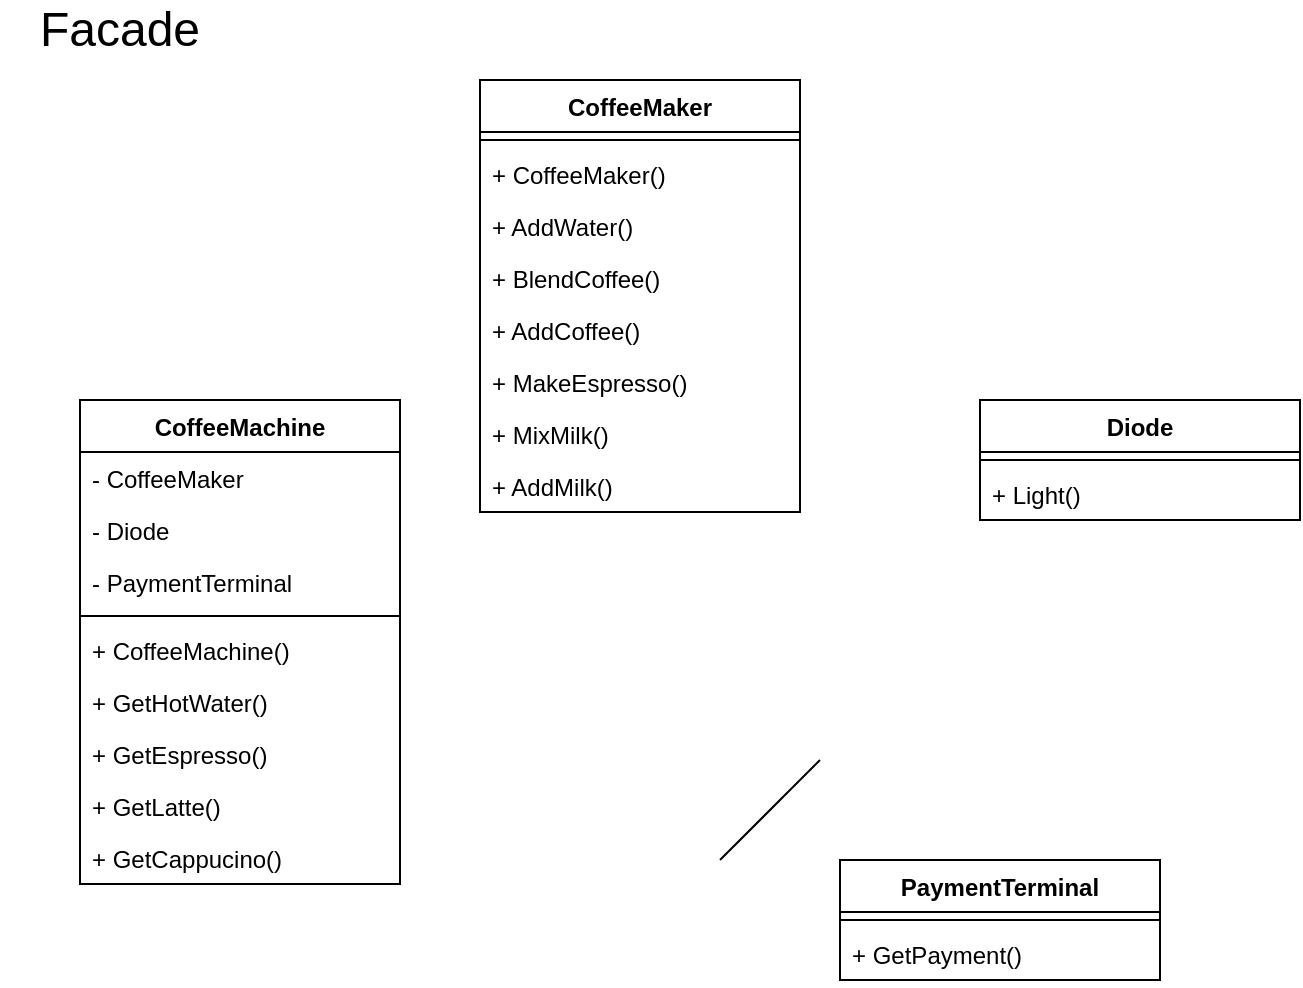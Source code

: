 <mxfile version="22.1.5" type="github">
  <diagram name="Страница — 1" id="55YTiENRCRXxHjYmDYCR">
    <mxGraphModel dx="1434" dy="735" grid="1" gridSize="10" guides="1" tooltips="1" connect="1" arrows="1" fold="1" page="1" pageScale="1" pageWidth="827" pageHeight="1169" math="0" shadow="0">
      <root>
        <mxCell id="0" />
        <mxCell id="1" parent="0" />
        <mxCell id="8tFMCwyChPMShxNe35_m-1" value="&lt;div&gt;CoffeeMachine&lt;/div&gt;" style="swimlane;fontStyle=1;align=center;verticalAlign=top;childLayout=stackLayout;horizontal=1;startSize=26;horizontalStack=0;resizeParent=1;resizeParentMax=0;resizeLast=0;collapsible=1;marginBottom=0;whiteSpace=wrap;html=1;" vertex="1" parent="1">
          <mxGeometry x="50" y="340" width="160" height="242" as="geometry" />
        </mxCell>
        <mxCell id="8tFMCwyChPMShxNe35_m-2" value="- CoffeeMaker" style="text;strokeColor=none;fillColor=none;align=left;verticalAlign=top;spacingLeft=4;spacingRight=4;overflow=hidden;rotatable=0;points=[[0,0.5],[1,0.5]];portConstraint=eastwest;whiteSpace=wrap;html=1;" vertex="1" parent="8tFMCwyChPMShxNe35_m-1">
          <mxGeometry y="26" width="160" height="26" as="geometry" />
        </mxCell>
        <mxCell id="8tFMCwyChPMShxNe35_m-24" value="- Diode" style="text;strokeColor=none;fillColor=none;align=left;verticalAlign=top;spacingLeft=4;spacingRight=4;overflow=hidden;rotatable=0;points=[[0,0.5],[1,0.5]];portConstraint=eastwest;whiteSpace=wrap;html=1;" vertex="1" parent="8tFMCwyChPMShxNe35_m-1">
          <mxGeometry y="52" width="160" height="26" as="geometry" />
        </mxCell>
        <mxCell id="8tFMCwyChPMShxNe35_m-25" value="- PaymentTerminal" style="text;strokeColor=none;fillColor=none;align=left;verticalAlign=top;spacingLeft=4;spacingRight=4;overflow=hidden;rotatable=0;points=[[0,0.5],[1,0.5]];portConstraint=eastwest;whiteSpace=wrap;html=1;" vertex="1" parent="8tFMCwyChPMShxNe35_m-1">
          <mxGeometry y="78" width="160" height="26" as="geometry" />
        </mxCell>
        <mxCell id="8tFMCwyChPMShxNe35_m-3" value="" style="line;strokeWidth=1;fillColor=none;align=left;verticalAlign=middle;spacingTop=-1;spacingLeft=3;spacingRight=3;rotatable=0;labelPosition=right;points=[];portConstraint=eastwest;strokeColor=inherit;" vertex="1" parent="8tFMCwyChPMShxNe35_m-1">
          <mxGeometry y="104" width="160" height="8" as="geometry" />
        </mxCell>
        <mxCell id="8tFMCwyChPMShxNe35_m-28" value="+ CoffeeMachine()" style="text;strokeColor=none;fillColor=none;align=left;verticalAlign=top;spacingLeft=4;spacingRight=4;overflow=hidden;rotatable=0;points=[[0,0.5],[1,0.5]];portConstraint=eastwest;whiteSpace=wrap;html=1;" vertex="1" parent="8tFMCwyChPMShxNe35_m-1">
          <mxGeometry y="112" width="160" height="26" as="geometry" />
        </mxCell>
        <mxCell id="8tFMCwyChPMShxNe35_m-4" value="+ GetHotWater()" style="text;strokeColor=none;fillColor=none;align=left;verticalAlign=top;spacingLeft=4;spacingRight=4;overflow=hidden;rotatable=0;points=[[0,0.5],[1,0.5]];portConstraint=eastwest;whiteSpace=wrap;html=1;" vertex="1" parent="8tFMCwyChPMShxNe35_m-1">
          <mxGeometry y="138" width="160" height="26" as="geometry" />
        </mxCell>
        <mxCell id="8tFMCwyChPMShxNe35_m-26" value="&lt;div&gt;+ GetEspresso()&lt;/div&gt;&lt;div&gt;&lt;br&gt;&lt;/div&gt;" style="text;strokeColor=none;fillColor=none;align=left;verticalAlign=top;spacingLeft=4;spacingRight=4;overflow=hidden;rotatable=0;points=[[0,0.5],[1,0.5]];portConstraint=eastwest;whiteSpace=wrap;html=1;" vertex="1" parent="8tFMCwyChPMShxNe35_m-1">
          <mxGeometry y="164" width="160" height="26" as="geometry" />
        </mxCell>
        <mxCell id="8tFMCwyChPMShxNe35_m-29" value="&lt;div&gt;+ GetLatte()&lt;/div&gt;&lt;div&gt;&lt;br&gt;&lt;/div&gt;" style="text;strokeColor=none;fillColor=none;align=left;verticalAlign=top;spacingLeft=4;spacingRight=4;overflow=hidden;rotatable=0;points=[[0,0.5],[1,0.5]];portConstraint=eastwest;whiteSpace=wrap;html=1;" vertex="1" parent="8tFMCwyChPMShxNe35_m-1">
          <mxGeometry y="190" width="160" height="26" as="geometry" />
        </mxCell>
        <mxCell id="8tFMCwyChPMShxNe35_m-30" value="&lt;div&gt;+ GetCappucino()&lt;/div&gt;" style="text;strokeColor=none;fillColor=none;align=left;verticalAlign=top;spacingLeft=4;spacingRight=4;overflow=hidden;rotatable=0;points=[[0,0.5],[1,0.5]];portConstraint=eastwest;whiteSpace=wrap;html=1;" vertex="1" parent="8tFMCwyChPMShxNe35_m-1">
          <mxGeometry y="216" width="160" height="26" as="geometry" />
        </mxCell>
        <mxCell id="8tFMCwyChPMShxNe35_m-5" value="&lt;div&gt;CoffeeMaker&lt;/div&gt;" style="swimlane;fontStyle=1;align=center;verticalAlign=top;childLayout=stackLayout;horizontal=1;startSize=26;horizontalStack=0;resizeParent=1;resizeParentMax=0;resizeLast=0;collapsible=1;marginBottom=0;whiteSpace=wrap;html=1;" vertex="1" parent="1">
          <mxGeometry x="250" y="180" width="160" height="216" as="geometry" />
        </mxCell>
        <mxCell id="8tFMCwyChPMShxNe35_m-7" value="" style="line;strokeWidth=1;fillColor=none;align=left;verticalAlign=middle;spacingTop=-1;spacingLeft=3;spacingRight=3;rotatable=0;labelPosition=right;points=[];portConstraint=eastwest;strokeColor=inherit;" vertex="1" parent="8tFMCwyChPMShxNe35_m-5">
          <mxGeometry y="26" width="160" height="8" as="geometry" />
        </mxCell>
        <mxCell id="8tFMCwyChPMShxNe35_m-8" value="+ CoffeeMaker()" style="text;strokeColor=none;fillColor=none;align=left;verticalAlign=top;spacingLeft=4;spacingRight=4;overflow=hidden;rotatable=0;points=[[0,0.5],[1,0.5]];portConstraint=eastwest;whiteSpace=wrap;html=1;" vertex="1" parent="8tFMCwyChPMShxNe35_m-5">
          <mxGeometry y="34" width="160" height="26" as="geometry" />
        </mxCell>
        <mxCell id="8tFMCwyChPMShxNe35_m-32" value="+ AddWater()" style="text;strokeColor=none;fillColor=none;align=left;verticalAlign=top;spacingLeft=4;spacingRight=4;overflow=hidden;rotatable=0;points=[[0,0.5],[1,0.5]];portConstraint=eastwest;whiteSpace=wrap;html=1;" vertex="1" parent="8tFMCwyChPMShxNe35_m-5">
          <mxGeometry y="60" width="160" height="26" as="geometry" />
        </mxCell>
        <mxCell id="8tFMCwyChPMShxNe35_m-36" value="+ BlendCoffee()" style="text;strokeColor=none;fillColor=none;align=left;verticalAlign=top;spacingLeft=4;spacingRight=4;overflow=hidden;rotatable=0;points=[[0,0.5],[1,0.5]];portConstraint=eastwest;whiteSpace=wrap;html=1;" vertex="1" parent="8tFMCwyChPMShxNe35_m-5">
          <mxGeometry y="86" width="160" height="26" as="geometry" />
        </mxCell>
        <mxCell id="8tFMCwyChPMShxNe35_m-37" value="+ AddCoffee()" style="text;strokeColor=none;fillColor=none;align=left;verticalAlign=top;spacingLeft=4;spacingRight=4;overflow=hidden;rotatable=0;points=[[0,0.5],[1,0.5]];portConstraint=eastwest;whiteSpace=wrap;html=1;" vertex="1" parent="8tFMCwyChPMShxNe35_m-5">
          <mxGeometry y="112" width="160" height="26" as="geometry" />
        </mxCell>
        <mxCell id="8tFMCwyChPMShxNe35_m-38" value="+ MakeEspresso()" style="text;strokeColor=none;fillColor=none;align=left;verticalAlign=top;spacingLeft=4;spacingRight=4;overflow=hidden;rotatable=0;points=[[0,0.5],[1,0.5]];portConstraint=eastwest;whiteSpace=wrap;html=1;" vertex="1" parent="8tFMCwyChPMShxNe35_m-5">
          <mxGeometry y="138" width="160" height="26" as="geometry" />
        </mxCell>
        <mxCell id="8tFMCwyChPMShxNe35_m-39" value="+ MixMilk()" style="text;strokeColor=none;fillColor=none;align=left;verticalAlign=top;spacingLeft=4;spacingRight=4;overflow=hidden;rotatable=0;points=[[0,0.5],[1,0.5]];portConstraint=eastwest;whiteSpace=wrap;html=1;" vertex="1" parent="8tFMCwyChPMShxNe35_m-5">
          <mxGeometry y="164" width="160" height="26" as="geometry" />
        </mxCell>
        <mxCell id="8tFMCwyChPMShxNe35_m-40" value="+ AddMilk()" style="text;strokeColor=none;fillColor=none;align=left;verticalAlign=top;spacingLeft=4;spacingRight=4;overflow=hidden;rotatable=0;points=[[0,0.5],[1,0.5]];portConstraint=eastwest;whiteSpace=wrap;html=1;" vertex="1" parent="8tFMCwyChPMShxNe35_m-5">
          <mxGeometry y="190" width="160" height="26" as="geometry" />
        </mxCell>
        <mxCell id="8tFMCwyChPMShxNe35_m-9" value="Diode" style="swimlane;fontStyle=1;align=center;verticalAlign=top;childLayout=stackLayout;horizontal=1;startSize=26;horizontalStack=0;resizeParent=1;resizeParentMax=0;resizeLast=0;collapsible=1;marginBottom=0;whiteSpace=wrap;html=1;" vertex="1" parent="1">
          <mxGeometry x="500" y="340" width="160" height="60" as="geometry" />
        </mxCell>
        <mxCell id="8tFMCwyChPMShxNe35_m-11" value="" style="line;strokeWidth=1;fillColor=none;align=left;verticalAlign=middle;spacingTop=-1;spacingLeft=3;spacingRight=3;rotatable=0;labelPosition=right;points=[];portConstraint=eastwest;strokeColor=inherit;" vertex="1" parent="8tFMCwyChPMShxNe35_m-9">
          <mxGeometry y="26" width="160" height="8" as="geometry" />
        </mxCell>
        <mxCell id="8tFMCwyChPMShxNe35_m-12" value="+ Light()" style="text;strokeColor=none;fillColor=none;align=left;verticalAlign=top;spacingLeft=4;spacingRight=4;overflow=hidden;rotatable=0;points=[[0,0.5],[1,0.5]];portConstraint=eastwest;whiteSpace=wrap;html=1;" vertex="1" parent="8tFMCwyChPMShxNe35_m-9">
          <mxGeometry y="34" width="160" height="26" as="geometry" />
        </mxCell>
        <mxCell id="8tFMCwyChPMShxNe35_m-13" value="PaymentTerminal" style="swimlane;fontStyle=1;align=center;verticalAlign=top;childLayout=stackLayout;horizontal=1;startSize=26;horizontalStack=0;resizeParent=1;resizeParentMax=0;resizeLast=0;collapsible=1;marginBottom=0;whiteSpace=wrap;html=1;" vertex="1" parent="1">
          <mxGeometry x="430" y="570" width="160" height="60" as="geometry" />
        </mxCell>
        <mxCell id="8tFMCwyChPMShxNe35_m-15" value="" style="line;strokeWidth=1;fillColor=none;align=left;verticalAlign=middle;spacingTop=-1;spacingLeft=3;spacingRight=3;rotatable=0;labelPosition=right;points=[];portConstraint=eastwest;strokeColor=inherit;" vertex="1" parent="8tFMCwyChPMShxNe35_m-13">
          <mxGeometry y="26" width="160" height="8" as="geometry" />
        </mxCell>
        <mxCell id="8tFMCwyChPMShxNe35_m-16" value="+ GetPayment()" style="text;strokeColor=none;fillColor=none;align=left;verticalAlign=top;spacingLeft=4;spacingRight=4;overflow=hidden;rotatable=0;points=[[0,0.5],[1,0.5]];portConstraint=eastwest;whiteSpace=wrap;html=1;" vertex="1" parent="8tFMCwyChPMShxNe35_m-13">
          <mxGeometry y="34" width="160" height="26" as="geometry" />
        </mxCell>
        <mxCell id="8tFMCwyChPMShxNe35_m-21" value="&lt;font style=&quot;font-size: 24px;&quot;&gt;Facade&lt;/font&gt;" style="text;html=1;strokeColor=none;fillColor=none;align=center;verticalAlign=middle;whiteSpace=wrap;rounded=0;" vertex="1" parent="1">
          <mxGeometry x="10" y="140" width="120" height="30" as="geometry" />
        </mxCell>
        <mxCell id="8tFMCwyChPMShxNe35_m-41" value="" style="endArrow=none;html=1;rounded=0;" edge="1" parent="1">
          <mxGeometry width="50" height="50" relative="1" as="geometry">
            <mxPoint x="370" y="570" as="sourcePoint" />
            <mxPoint x="420" y="520" as="targetPoint" />
          </mxGeometry>
        </mxCell>
      </root>
    </mxGraphModel>
  </diagram>
</mxfile>
